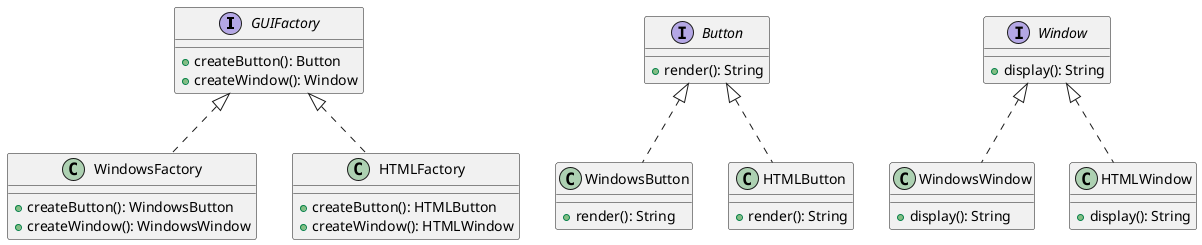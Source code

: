 @startuml
interface GUIFactory {
  +createButton(): Button
  +createWindow(): Window
}

class WindowsFactory {
  +createButton(): WindowsButton
  +createWindow(): WindowsWindow
}

class HTMLFactory {
  +createButton(): HTMLButton
  +createWindow(): HTMLWindow
}

interface Button {
  +render(): String
}

interface Window {
  +display(): String
}

class WindowsButton {
  +render(): String
}

class HTMLButton {
  +render(): String
}

class WindowsWindow {
  +display(): String
}

class HTMLWindow {
  +display(): String
}

GUIFactory <|.. WindowsFactory
GUIFactory <|.. HTMLFactory
Button <|.. WindowsButton
Button <|.. HTMLButton
Window <|.. WindowsWindow
Window <|.. HTMLWindow

@enduml